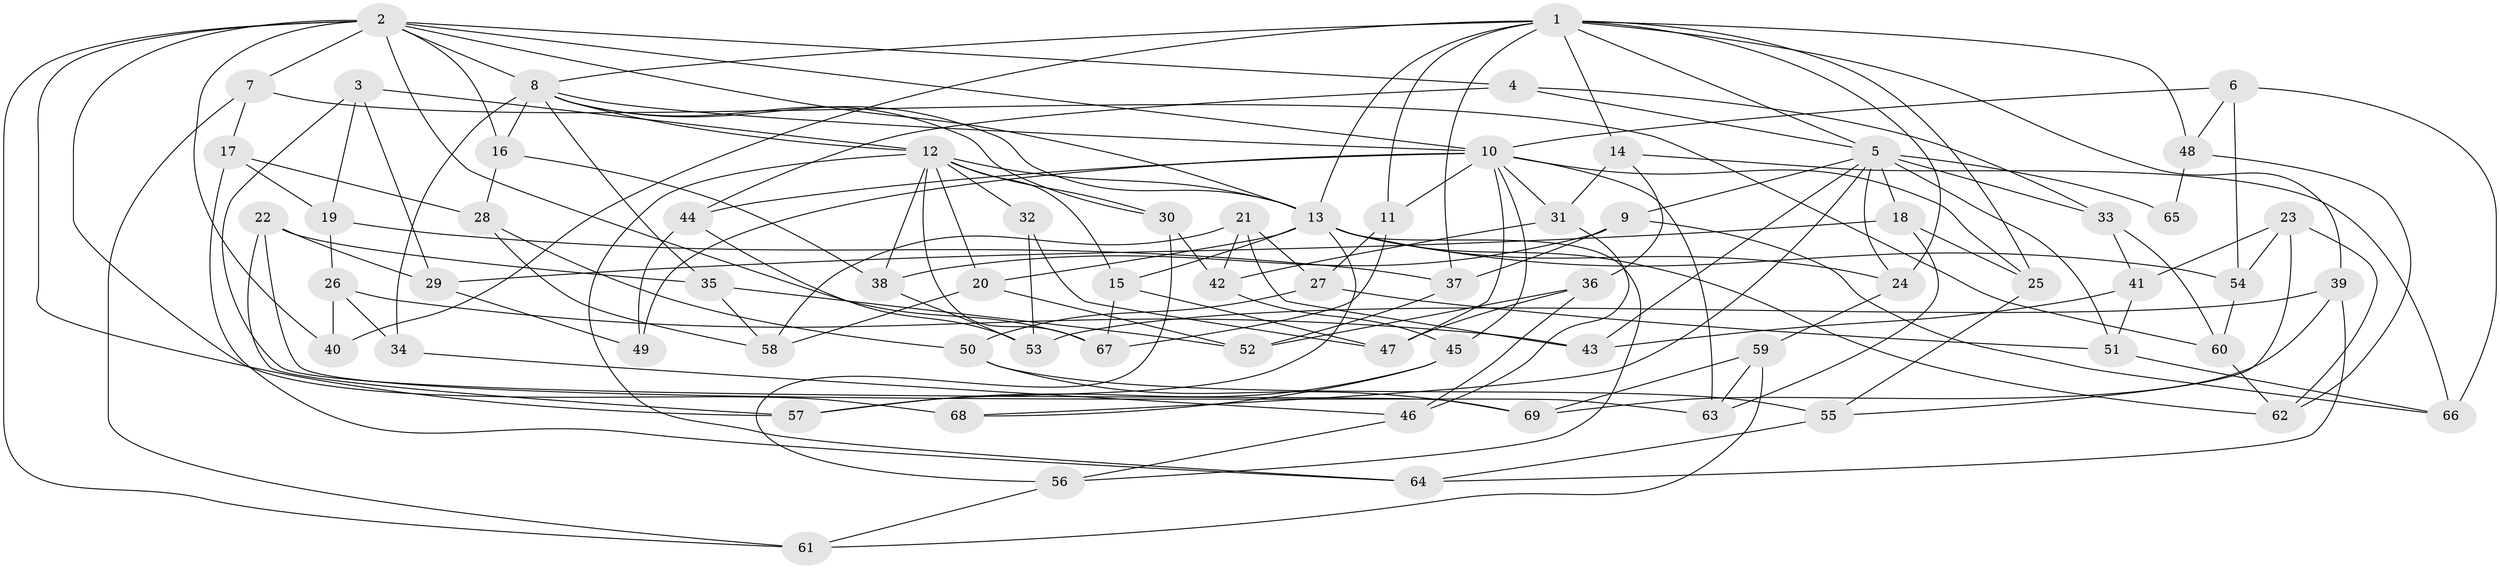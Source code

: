 // original degree distribution, {4: 1.0}
// Generated by graph-tools (version 1.1) at 2025/53/03/04/25 22:53:40]
// undirected, 69 vertices, 157 edges
graph export_dot {
  node [color=gray90,style=filled];
  1;
  2;
  3;
  4;
  5;
  6;
  7;
  8;
  9;
  10;
  11;
  12;
  13;
  14;
  15;
  16;
  17;
  18;
  19;
  20;
  21;
  22;
  23;
  24;
  25;
  26;
  27;
  28;
  29;
  30;
  31;
  32;
  33;
  34;
  35;
  36;
  37;
  38;
  39;
  40;
  41;
  42;
  43;
  44;
  45;
  46;
  47;
  48;
  49;
  50;
  51;
  52;
  53;
  54;
  55;
  56;
  57;
  58;
  59;
  60;
  61;
  62;
  63;
  64;
  65;
  66;
  67;
  68;
  69;
  1 -- 5 [weight=1.0];
  1 -- 8 [weight=1.0];
  1 -- 11 [weight=1.0];
  1 -- 13 [weight=1.0];
  1 -- 14 [weight=1.0];
  1 -- 24 [weight=1.0];
  1 -- 25 [weight=1.0];
  1 -- 37 [weight=1.0];
  1 -- 39 [weight=1.0];
  1 -- 40 [weight=2.0];
  1 -- 48 [weight=1.0];
  2 -- 4 [weight=1.0];
  2 -- 7 [weight=1.0];
  2 -- 8 [weight=1.0];
  2 -- 10 [weight=1.0];
  2 -- 13 [weight=1.0];
  2 -- 16 [weight=1.0];
  2 -- 40 [weight=1.0];
  2 -- 57 [weight=1.0];
  2 -- 61 [weight=1.0];
  2 -- 67 [weight=1.0];
  2 -- 68 [weight=2.0];
  3 -- 12 [weight=1.0];
  3 -- 19 [weight=1.0];
  3 -- 29 [weight=1.0];
  3 -- 69 [weight=1.0];
  4 -- 5 [weight=1.0];
  4 -- 33 [weight=1.0];
  4 -- 44 [weight=1.0];
  5 -- 9 [weight=1.0];
  5 -- 18 [weight=1.0];
  5 -- 24 [weight=1.0];
  5 -- 33 [weight=1.0];
  5 -- 43 [weight=1.0];
  5 -- 51 [weight=1.0];
  5 -- 65 [weight=3.0];
  5 -- 68 [weight=1.0];
  6 -- 10 [weight=1.0];
  6 -- 48 [weight=1.0];
  6 -- 54 [weight=1.0];
  6 -- 66 [weight=1.0];
  7 -- 17 [weight=1.0];
  7 -- 60 [weight=1.0];
  7 -- 61 [weight=1.0];
  8 -- 10 [weight=1.0];
  8 -- 12 [weight=1.0];
  8 -- 13 [weight=1.0];
  8 -- 16 [weight=1.0];
  8 -- 30 [weight=1.0];
  8 -- 34 [weight=2.0];
  8 -- 35 [weight=1.0];
  9 -- 37 [weight=1.0];
  9 -- 38 [weight=1.0];
  9 -- 66 [weight=1.0];
  10 -- 11 [weight=1.0];
  10 -- 25 [weight=1.0];
  10 -- 31 [weight=1.0];
  10 -- 44 [weight=1.0];
  10 -- 45 [weight=1.0];
  10 -- 47 [weight=1.0];
  10 -- 49 [weight=2.0];
  10 -- 63 [weight=1.0];
  11 -- 27 [weight=1.0];
  11 -- 67 [weight=1.0];
  12 -- 13 [weight=2.0];
  12 -- 15 [weight=1.0];
  12 -- 20 [weight=1.0];
  12 -- 30 [weight=1.0];
  12 -- 32 [weight=2.0];
  12 -- 38 [weight=1.0];
  12 -- 64 [weight=1.0];
  12 -- 67 [weight=1.0];
  13 -- 15 [weight=1.0];
  13 -- 20 [weight=1.0];
  13 -- 24 [weight=1.0];
  13 -- 54 [weight=1.0];
  13 -- 56 [weight=1.0];
  13 -- 57 [weight=1.0];
  13 -- 62 [weight=1.0];
  14 -- 31 [weight=1.0];
  14 -- 36 [weight=1.0];
  14 -- 66 [weight=1.0];
  15 -- 47 [weight=1.0];
  15 -- 67 [weight=1.0];
  16 -- 28 [weight=1.0];
  16 -- 38 [weight=1.0];
  17 -- 19 [weight=1.0];
  17 -- 28 [weight=1.0];
  17 -- 64 [weight=1.0];
  18 -- 25 [weight=1.0];
  18 -- 29 [weight=1.0];
  18 -- 63 [weight=1.0];
  19 -- 26 [weight=1.0];
  19 -- 37 [weight=1.0];
  20 -- 52 [weight=1.0];
  20 -- 58 [weight=1.0];
  21 -- 27 [weight=1.0];
  21 -- 42 [weight=1.0];
  21 -- 43 [weight=1.0];
  21 -- 58 [weight=1.0];
  22 -- 29 [weight=1.0];
  22 -- 35 [weight=1.0];
  22 -- 57 [weight=1.0];
  22 -- 63 [weight=1.0];
  23 -- 41 [weight=1.0];
  23 -- 54 [weight=1.0];
  23 -- 55 [weight=1.0];
  23 -- 62 [weight=1.0];
  24 -- 59 [weight=1.0];
  25 -- 55 [weight=1.0];
  26 -- 34 [weight=1.0];
  26 -- 40 [weight=1.0];
  26 -- 43 [weight=1.0];
  27 -- 50 [weight=1.0];
  27 -- 51 [weight=1.0];
  28 -- 50 [weight=1.0];
  28 -- 58 [weight=1.0];
  29 -- 49 [weight=1.0];
  30 -- 42 [weight=1.0];
  30 -- 56 [weight=1.0];
  31 -- 42 [weight=1.0];
  31 -- 46 [weight=1.0];
  32 -- 47 [weight=1.0];
  32 -- 53 [weight=1.0];
  33 -- 41 [weight=1.0];
  33 -- 60 [weight=1.0];
  34 -- 46 [weight=1.0];
  35 -- 52 [weight=1.0];
  35 -- 58 [weight=1.0];
  36 -- 46 [weight=1.0];
  36 -- 47 [weight=1.0];
  36 -- 52 [weight=1.0];
  37 -- 52 [weight=1.0];
  38 -- 53 [weight=1.0];
  39 -- 53 [weight=1.0];
  39 -- 64 [weight=1.0];
  39 -- 69 [weight=1.0];
  41 -- 43 [weight=1.0];
  41 -- 51 [weight=1.0];
  42 -- 45 [weight=1.0];
  44 -- 49 [weight=1.0];
  44 -- 53 [weight=1.0];
  45 -- 57 [weight=1.0];
  45 -- 68 [weight=1.0];
  46 -- 56 [weight=1.0];
  48 -- 62 [weight=1.0];
  48 -- 65 [weight=1.0];
  50 -- 55 [weight=1.0];
  50 -- 69 [weight=1.0];
  51 -- 66 [weight=1.0];
  54 -- 60 [weight=1.0];
  55 -- 64 [weight=1.0];
  56 -- 61 [weight=1.0];
  59 -- 61 [weight=1.0];
  59 -- 63 [weight=1.0];
  59 -- 69 [weight=1.0];
  60 -- 62 [weight=1.0];
}
